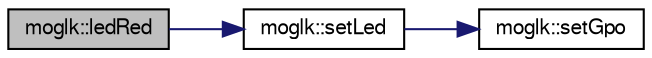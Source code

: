 digraph G
{
  edge [fontname="FreeSans",fontsize="10",labelfontname="FreeSans",labelfontsize="10"];
  node [fontname="FreeSans",fontsize="10",shape=record];
  rankdir=LR;
  Node1 [label="moglk::ledRed",height=0.2,width=0.4,color="black", fillcolor="grey75", style="filled" fontcolor="black"];
  Node1 -> Node2 [color="midnightblue",fontsize="10",style="solid"];
  Node2 [label="moglk::setLed",height=0.2,width=0.4,color="black", fillcolor="white", style="filled",URL="$classmoglk.html#7a9fe2fe9dd14ac41e4c2429a5ba1312"];
  Node2 -> Node3 [color="midnightblue",fontsize="10",style="solid"];
  Node3 [label="moglk::setGpo",height=0.2,width=0.4,color="black", fillcolor="white", style="filled",URL="$classmoglk.html#4acb0355df560236b463eb323a61f182"];
}
